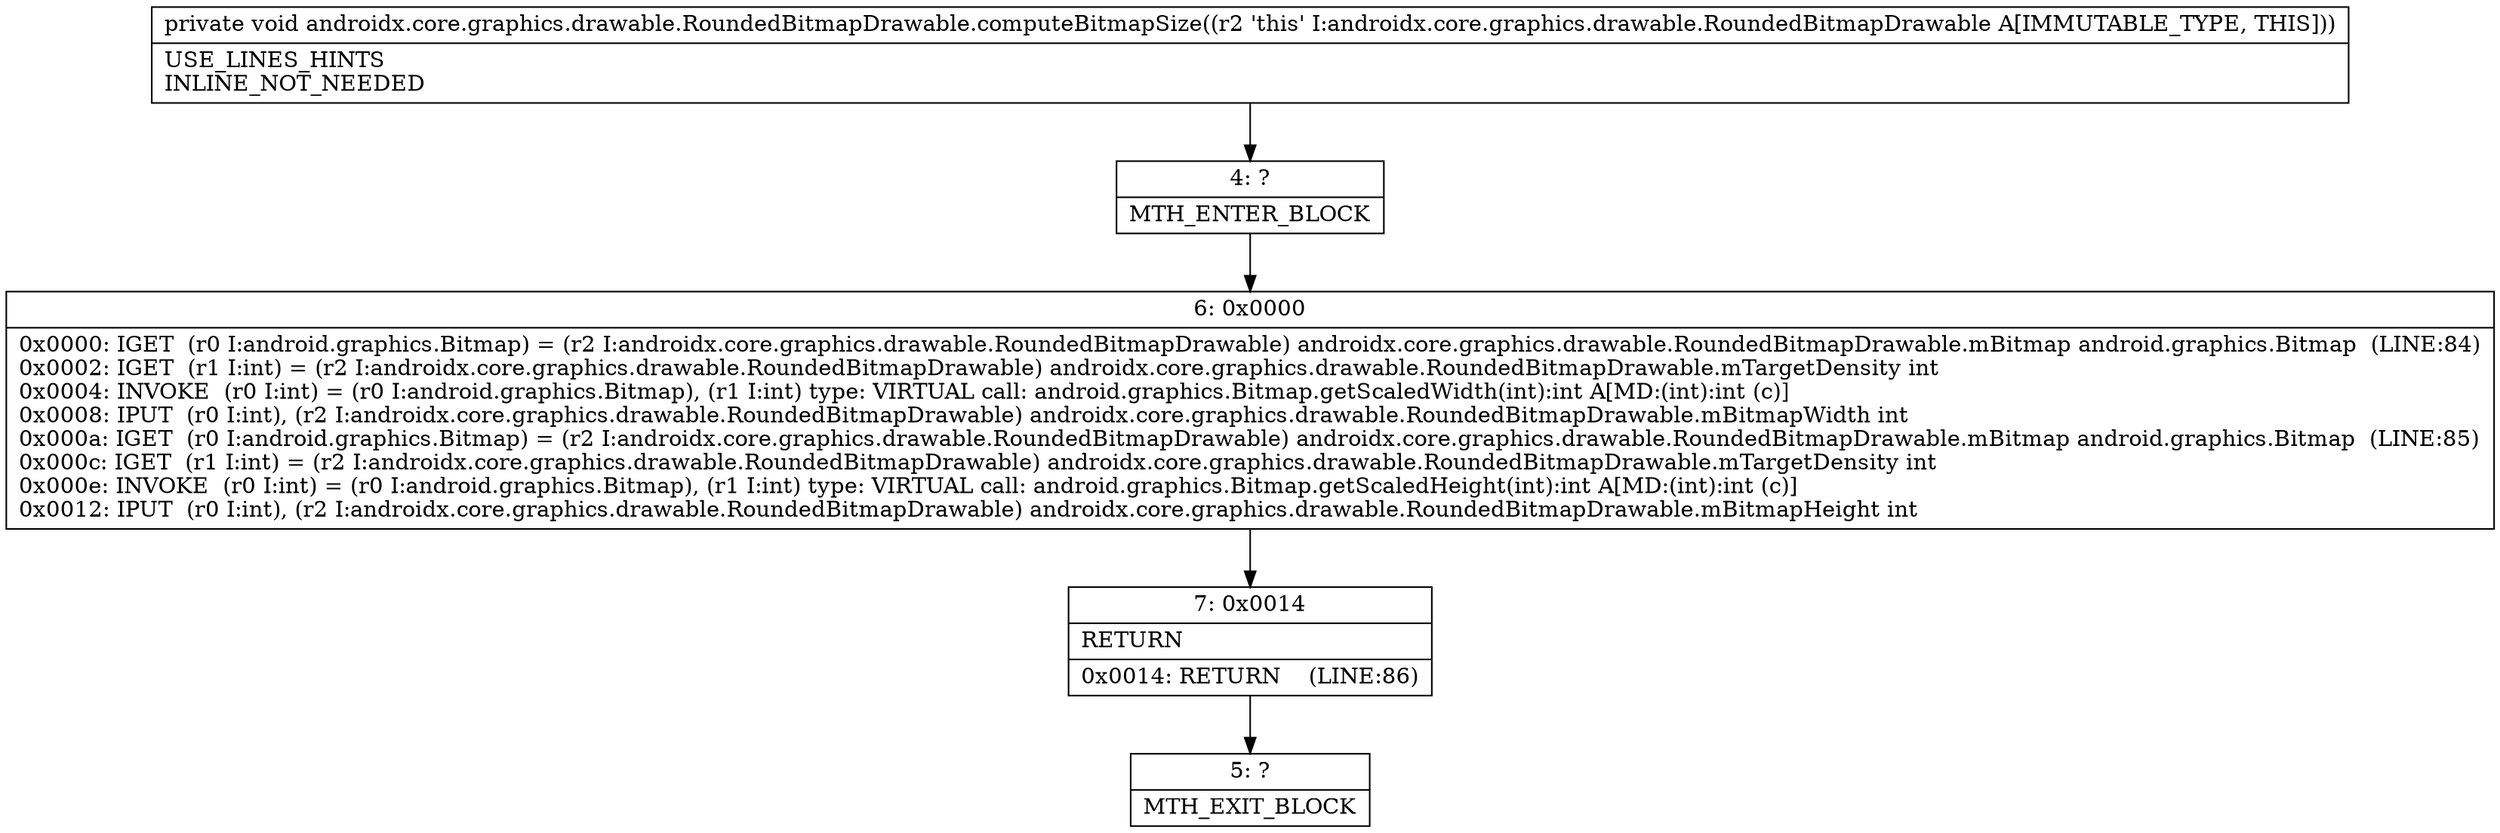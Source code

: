 digraph "CFG forandroidx.core.graphics.drawable.RoundedBitmapDrawable.computeBitmapSize()V" {
Node_4 [shape=record,label="{4\:\ ?|MTH_ENTER_BLOCK\l}"];
Node_6 [shape=record,label="{6\:\ 0x0000|0x0000: IGET  (r0 I:android.graphics.Bitmap) = (r2 I:androidx.core.graphics.drawable.RoundedBitmapDrawable) androidx.core.graphics.drawable.RoundedBitmapDrawable.mBitmap android.graphics.Bitmap  (LINE:84)\l0x0002: IGET  (r1 I:int) = (r2 I:androidx.core.graphics.drawable.RoundedBitmapDrawable) androidx.core.graphics.drawable.RoundedBitmapDrawable.mTargetDensity int \l0x0004: INVOKE  (r0 I:int) = (r0 I:android.graphics.Bitmap), (r1 I:int) type: VIRTUAL call: android.graphics.Bitmap.getScaledWidth(int):int A[MD:(int):int (c)]\l0x0008: IPUT  (r0 I:int), (r2 I:androidx.core.graphics.drawable.RoundedBitmapDrawable) androidx.core.graphics.drawable.RoundedBitmapDrawable.mBitmapWidth int \l0x000a: IGET  (r0 I:android.graphics.Bitmap) = (r2 I:androidx.core.graphics.drawable.RoundedBitmapDrawable) androidx.core.graphics.drawable.RoundedBitmapDrawable.mBitmap android.graphics.Bitmap  (LINE:85)\l0x000c: IGET  (r1 I:int) = (r2 I:androidx.core.graphics.drawable.RoundedBitmapDrawable) androidx.core.graphics.drawable.RoundedBitmapDrawable.mTargetDensity int \l0x000e: INVOKE  (r0 I:int) = (r0 I:android.graphics.Bitmap), (r1 I:int) type: VIRTUAL call: android.graphics.Bitmap.getScaledHeight(int):int A[MD:(int):int (c)]\l0x0012: IPUT  (r0 I:int), (r2 I:androidx.core.graphics.drawable.RoundedBitmapDrawable) androidx.core.graphics.drawable.RoundedBitmapDrawable.mBitmapHeight int \l}"];
Node_7 [shape=record,label="{7\:\ 0x0014|RETURN\l|0x0014: RETURN    (LINE:86)\l}"];
Node_5 [shape=record,label="{5\:\ ?|MTH_EXIT_BLOCK\l}"];
MethodNode[shape=record,label="{private void androidx.core.graphics.drawable.RoundedBitmapDrawable.computeBitmapSize((r2 'this' I:androidx.core.graphics.drawable.RoundedBitmapDrawable A[IMMUTABLE_TYPE, THIS]))  | USE_LINES_HINTS\lINLINE_NOT_NEEDED\l}"];
MethodNode -> Node_4;Node_4 -> Node_6;
Node_6 -> Node_7;
Node_7 -> Node_5;
}

